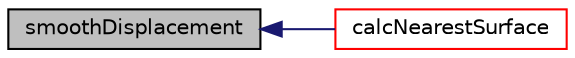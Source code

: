 digraph "smoothDisplacement"
{
  bgcolor="transparent";
  edge [fontname="Helvetica",fontsize="10",labelfontname="Helvetica",labelfontsize="10"];
  node [fontname="Helvetica",fontsize="10",shape=record];
  rankdir="LR";
  Node1 [label="smoothDisplacement",height=0.2,width=0.4,color="black", fillcolor="grey75", style="filled", fontcolor="black"];
  Node1 -> Node2 [dir="back",color="midnightblue",fontsize="10",style="solid",fontname="Helvetica"];
  Node2 [label="calcNearestSurface",height=0.2,width=0.4,color="red",URL="$a00089.html#a0a334a64613ee0c208d8edf18306bcf2",tooltip="Per patch point calculate point on nearest surface. Set as. "];
}
